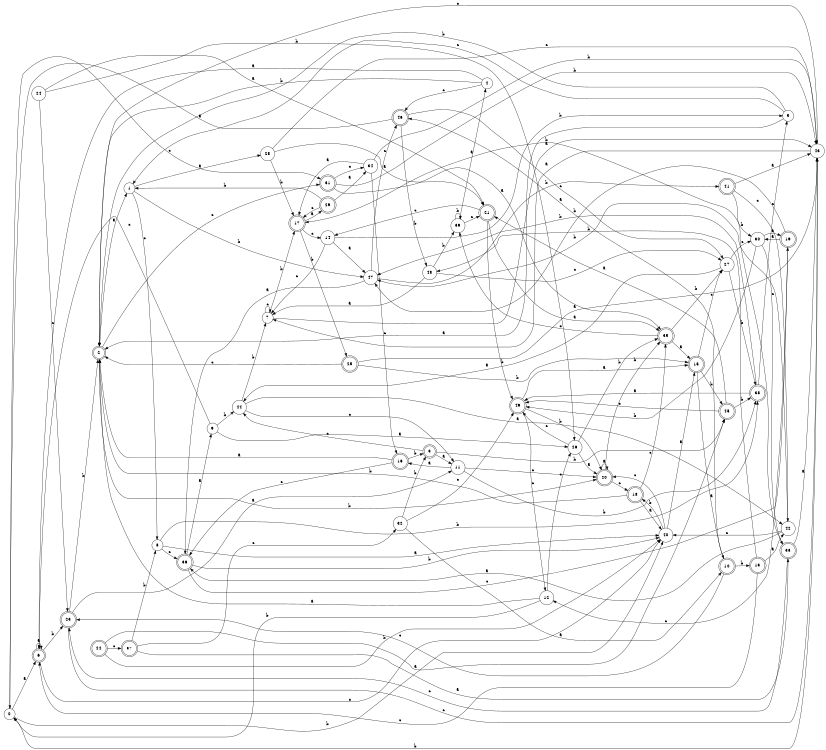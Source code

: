 digraph n40_7 {
__start0 [label="" shape="none"];

rankdir=LR;
size="8,5";

s0 [style="filled", color="black", fillcolor="white" shape="circle", label="0"];
s1 [style="filled", color="black", fillcolor="white" shape="circle", label="1"];
s2 [style="rounded,filled", color="black", fillcolor="white" shape="doublecircle", label="2"];
s3 [style="rounded,filled", color="black", fillcolor="white" shape="doublecircle", label="3"];
s4 [style="filled", color="black", fillcolor="white" shape="circle", label="4"];
s5 [style="filled", color="black", fillcolor="white" shape="circle", label="5"];
s6 [style="rounded,filled", color="black", fillcolor="white" shape="doublecircle", label="6"];
s7 [style="filled", color="black", fillcolor="white" shape="circle", label="7"];
s8 [style="filled", color="black", fillcolor="white" shape="circle", label="8"];
s9 [style="filled", color="black", fillcolor="white" shape="circle", label="9"];
s10 [style="rounded,filled", color="black", fillcolor="white" shape="doublecircle", label="10"];
s11 [style="filled", color="black", fillcolor="white" shape="circle", label="11"];
s12 [style="filled", color="black", fillcolor="white" shape="circle", label="12"];
s13 [style="rounded,filled", color="black", fillcolor="white" shape="doublecircle", label="13"];
s14 [style="filled", color="black", fillcolor="white" shape="circle", label="14"];
s15 [style="rounded,filled", color="black", fillcolor="white" shape="doublecircle", label="15"];
s16 [style="rounded,filled", color="black", fillcolor="white" shape="doublecircle", label="16"];
s17 [style="rounded,filled", color="black", fillcolor="white" shape="doublecircle", label="17"];
s18 [style="rounded,filled", color="black", fillcolor="white" shape="doublecircle", label="18"];
s19 [style="rounded,filled", color="black", fillcolor="white" shape="doublecircle", label="19"];
s20 [style="rounded,filled", color="black", fillcolor="white" shape="doublecircle", label="20"];
s21 [style="rounded,filled", color="black", fillcolor="white" shape="doublecircle", label="21"];
s22 [style="rounded,filled", color="black", fillcolor="white" shape="doublecircle", label="22"];
s23 [style="rounded,filled", color="black", fillcolor="white" shape="doublecircle", label="23"];
s24 [style="filled", color="black", fillcolor="white" shape="circle", label="24"];
s25 [style="rounded,filled", color="black", fillcolor="white" shape="doublecircle", label="25"];
s26 [style="filled", color="black", fillcolor="white" shape="circle", label="26"];
s27 [style="filled", color="black", fillcolor="white" shape="circle", label="27"];
s28 [style="filled", color="black", fillcolor="white" shape="circle", label="28"];
s29 [style="rounded,filled", color="black", fillcolor="white" shape="doublecircle", label="29"];
s30 [style="filled", color="black", fillcolor="white" shape="circle", label="30"];
s31 [style="rounded,filled", color="black", fillcolor="white" shape="doublecircle", label="31"];
s32 [style="filled", color="black", fillcolor="white" shape="circle", label="32"];
s33 [style="rounded,filled", color="black", fillcolor="white" shape="doublecircle", label="33"];
s34 [style="filled", color="black", fillcolor="white" shape="circle", label="34"];
s35 [style="rounded,filled", color="black", fillcolor="white" shape="doublecircle", label="35"];
s36 [style="rounded,filled", color="black", fillcolor="white" shape="doublecircle", label="36"];
s37 [style="rounded,filled", color="black", fillcolor="white" shape="doublecircle", label="37"];
s38 [style="rounded,filled", color="black", fillcolor="white" shape="doublecircle", label="38"];
s39 [style="filled", color="black", fillcolor="white" shape="circle", label="39"];
s40 [style="filled", color="black", fillcolor="white" shape="circle", label="40"];
s41 [style="rounded,filled", color="black", fillcolor="white" shape="doublecircle", label="41"];
s42 [style="filled", color="black", fillcolor="white" shape="circle", label="42"];
s43 [style="filled", color="black", fillcolor="white" shape="circle", label="43"];
s44 [style="filled", color="black", fillcolor="white" shape="circle", label="44"];
s45 [style="rounded,filled", color="black", fillcolor="white" shape="doublecircle", label="45"];
s46 [style="rounded,filled", color="black", fillcolor="white" shape="doublecircle", label="46"];
s47 [style="filled", color="black", fillcolor="white" shape="circle", label="47"];
s48 [style="filled", color="black", fillcolor="white" shape="circle", label="48"];
s49 [style="rounded,filled", color="black", fillcolor="white" shape="doublecircle", label="49"];
s0 -> s6 [label="a"];
s0 -> s40 [label="b"];
s0 -> s31 [label="c"];
s1 -> s28 [label="a"];
s1 -> s47 [label="b"];
s1 -> s8 [label="c"];
s2 -> s1 [label="a"];
s2 -> s20 [label="b"];
s2 -> s31 [label="c"];
s3 -> s11 [label="a"];
s3 -> s45 [label="b"];
s3 -> s44 [label="c"];
s4 -> s6 [label="a"];
s4 -> s2 [label="b"];
s4 -> s46 [label="c"];
s5 -> s2 [label="a"];
s5 -> s2 [label="b"];
s5 -> s1 [label="c"];
s6 -> s6 [label="a"];
s6 -> s23 [label="b"];
s6 -> s40 [label="c"];
s7 -> s43 [label="a"];
s7 -> s17 [label="b"];
s7 -> s7 [label="c"];
s8 -> s40 [label="a"];
s8 -> s38 [label="b"];
s8 -> s36 [label="c"];
s9 -> s26 [label="a"];
s9 -> s44 [label="b"];
s9 -> s6 [label="c"];
s10 -> s46 [label="a"];
s10 -> s13 [label="b"];
s10 -> s23 [label="c"];
s11 -> s16 [label="a"];
s11 -> s38 [label="b"];
s11 -> s20 [label="c"];
s12 -> s2 [label="a"];
s12 -> s0 [label="b"];
s12 -> s26 [label="c"];
s13 -> s42 [label="a"];
s13 -> s48 [label="b"];
s13 -> s6 [label="c"];
s14 -> s47 [label="a"];
s14 -> s5 [label="b"];
s14 -> s7 [label="c"];
s15 -> s10 [label="a"];
s15 -> s45 [label="b"];
s15 -> s27 [label="c"];
s16 -> s2 [label="a"];
s16 -> s3 [label="b"];
s16 -> s36 [label="c"];
s17 -> s29 [label="a"];
s17 -> s25 [label="b"];
s17 -> s14 [label="c"];
s18 -> s40 [label="a"];
s18 -> s2 [label="b"];
s18 -> s35 [label="c"];
s19 -> s30 [label="a"];
s19 -> s47 [label="b"];
s19 -> s12 [label="c"];
s20 -> s20 [label="a"];
s20 -> s35 [label="b"];
s20 -> s18 [label="c"];
s21 -> s35 [label="a"];
s21 -> s49 [label="b"];
s21 -> s14 [label="c"];
s22 -> s45 [label="a"];
s22 -> s40 [label="b"];
s22 -> s37 [label="c"];
s23 -> s11 [label="a"];
s23 -> s2 [label="b"];
s23 -> s43 [label="c"];
s24 -> s21 [label="a"];
s24 -> s26 [label="b"];
s24 -> s23 [label="c"];
s25 -> s43 [label="a"];
s25 -> s15 [label="b"];
s25 -> s2 [label="c"];
s26 -> s20 [label="a"];
s26 -> s35 [label="b"];
s26 -> s49 [label="c"];
s27 -> s44 [label="a"];
s27 -> s38 [label="b"];
s27 -> s30 [label="c"];
s28 -> s21 [label="a"];
s28 -> s17 [label="b"];
s28 -> s43 [label="c"];
s29 -> s34 [label="a"];
s29 -> s1 [label="b"];
s29 -> s17 [label="c"];
s30 -> s19 [label="a"];
s30 -> s49 [label="b"];
s30 -> s33 [label="c"];
s31 -> s35 [label="a"];
s31 -> s43 [label="b"];
s31 -> s34 [label="c"];
s32 -> s10 [label="a"];
s32 -> s3 [label="b"];
s32 -> s49 [label="c"];
s33 -> s43 [label="a"];
s33 -> s17 [label="b"];
s33 -> s23 [label="c"];
s34 -> s17 [label="a"];
s34 -> s43 [label="b"];
s34 -> s16 [label="c"];
s35 -> s15 [label="a"];
s35 -> s27 [label="b"];
s35 -> s39 [label="c"];
s36 -> s9 [label="a"];
s36 -> s40 [label="b"];
s36 -> s19 [label="c"];
s37 -> s33 [label="a"];
s37 -> s8 [label="b"];
s37 -> s32 [label="c"];
s38 -> s49 [label="a"];
s38 -> s47 [label="b"];
s38 -> s5 [label="c"];
s39 -> s4 [label="a"];
s39 -> s39 [label="b"];
s39 -> s21 [label="c"];
s40 -> s15 [label="a"];
s40 -> s18 [label="b"];
s40 -> s20 [label="c"];
s41 -> s43 [label="a"];
s41 -> s30 [label="b"];
s41 -> s42 [label="c"];
s42 -> s36 [label="a"];
s42 -> s47 [label="b"];
s42 -> s40 [label="c"];
s43 -> s7 [label="a"];
s43 -> s0 [label="b"];
s43 -> s2 [label="c"];
s44 -> s42 [label="a"];
s44 -> s7 [label="b"];
s44 -> s11 [label="c"];
s45 -> s21 [label="a"];
s45 -> s38 [label="b"];
s45 -> s49 [label="c"];
s46 -> s0 [label="a"];
s46 -> s48 [label="b"];
s46 -> s27 [label="c"];
s47 -> s36 [label="a"];
s47 -> s41 [label="b"];
s47 -> s46 [label="c"];
s48 -> s7 [label="a"];
s48 -> s39 [label="b"];
s48 -> s27 [label="c"];
s49 -> s15 [label="a"];
s49 -> s20 [label="b"];
s49 -> s12 [label="c"];

}